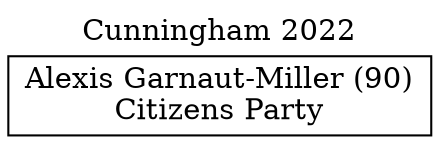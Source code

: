 // House preference flow
digraph "Alexis Garnaut-Miller (90)_Cunningham_2022" {
	graph [label="Cunningham 2022" labelloc=t mclimit=10]
	node [shape=box]
	"Alexis Garnaut-Miller (90)" [label="Alexis Garnaut-Miller (90)
Citizens Party"]
}
